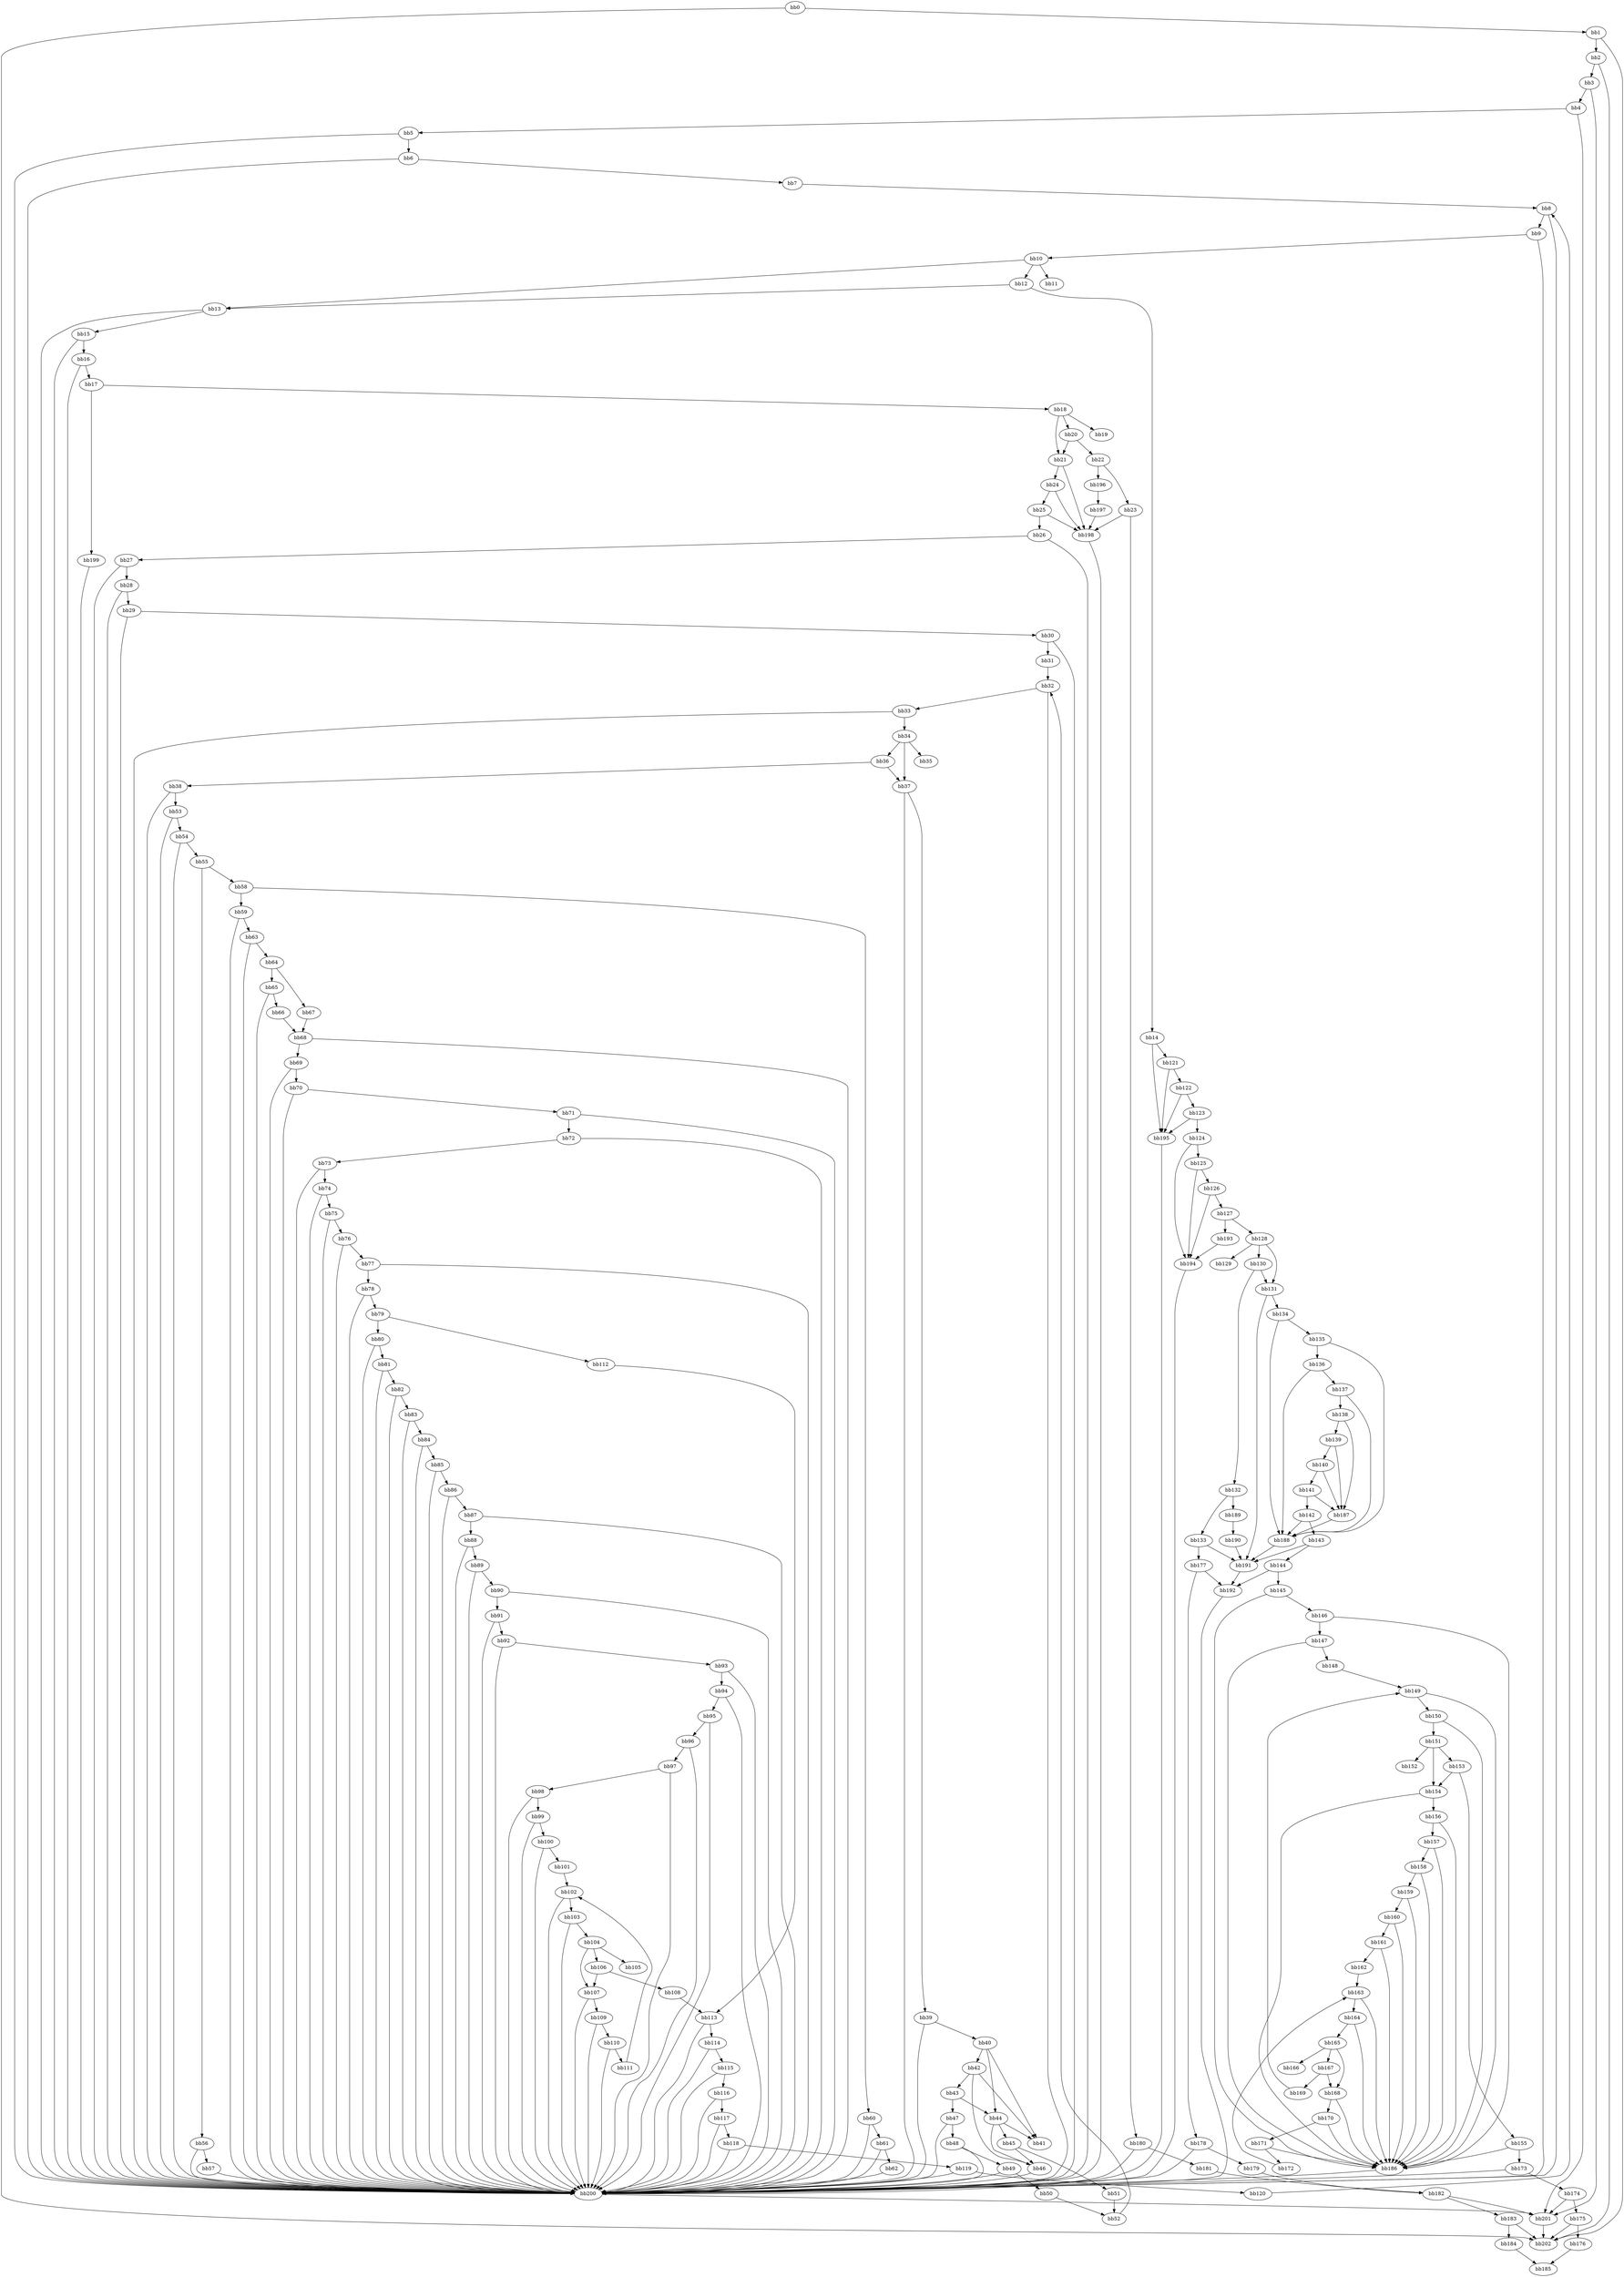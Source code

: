 digraph {
    0 [ label = "bb0\l" ]
    1 [ label = "bb1\l" ]
    2 [ label = "bb2\l" ]
    3 [ label = "bb3\l" ]
    4 [ label = "bb4\l" ]
    5 [ label = "bb5\l" ]
    6 [ label = "bb6\l" ]
    7 [ label = "bb7\l" ]
    8 [ label = "bb8\l" ]
    9 [ label = "bb9\l" ]
    10 [ label = "bb10\l" ]
    11 [ label = "bb11\l" ]
    12 [ label = "bb12\l" ]
    13 [ label = "bb13\l" ]
    14 [ label = "bb14\l" ]
    15 [ label = "bb15\l" ]
    16 [ label = "bb16\l" ]
    17 [ label = "bb17\l" ]
    18 [ label = "bb18\l" ]
    19 [ label = "bb19\l" ]
    20 [ label = "bb20\l" ]
    21 [ label = "bb21\l" ]
    22 [ label = "bb22\l" ]
    23 [ label = "bb23\l" ]
    24 [ label = "bb24\l" ]
    25 [ label = "bb25\l" ]
    26 [ label = "bb26\l" ]
    27 [ label = "bb27\l" ]
    28 [ label = "bb28\l" ]
    29 [ label = "bb29\l" ]
    30 [ label = "bb30\l" ]
    31 [ label = "bb31\l" ]
    32 [ label = "bb32\l" ]
    33 [ label = "bb33\l" ]
    34 [ label = "bb34\l" ]
    35 [ label = "bb35\l" ]
    36 [ label = "bb36\l" ]
    37 [ label = "bb37\l" ]
    38 [ label = "bb38\l" ]
    39 [ label = "bb39\l" ]
    40 [ label = "bb40\l" ]
    41 [ label = "bb41\l" ]
    42 [ label = "bb42\l" ]
    43 [ label = "bb43\l" ]
    44 [ label = "bb44\l" ]
    45 [ label = "bb45\l" ]
    46 [ label = "bb46\l" ]
    47 [ label = "bb47\l" ]
    48 [ label = "bb48\l" ]
    49 [ label = "bb49\l" ]
    50 [ label = "bb50\l" ]
    51 [ label = "bb51\l" ]
    52 [ label = "bb52\l" ]
    53 [ label = "bb53\l" ]
    54 [ label = "bb54\l" ]
    55 [ label = "bb55\l" ]
    56 [ label = "bb56\l" ]
    57 [ label = "bb57\l" ]
    58 [ label = "bb58\l" ]
    59 [ label = "bb59\l" ]
    60 [ label = "bb60\l" ]
    61 [ label = "bb61\l" ]
    62 [ label = "bb62\l" ]
    63 [ label = "bb63\l" ]
    64 [ label = "bb64\l" ]
    65 [ label = "bb65\l" ]
    66 [ label = "bb66\l" ]
    67 [ label = "bb67\l" ]
    68 [ label = "bb68\l" ]
    69 [ label = "bb69\l" ]
    70 [ label = "bb70\l" ]
    71 [ label = "bb71\l" ]
    72 [ label = "bb72\l" ]
    73 [ label = "bb73\l" ]
    74 [ label = "bb74\l" ]
    75 [ label = "bb75\l" ]
    76 [ label = "bb76\l" ]
    77 [ label = "bb77\l" ]
    78 [ label = "bb78\l" ]
    79 [ label = "bb79\l" ]
    80 [ label = "bb80\l" ]
    81 [ label = "bb81\l" ]
    82 [ label = "bb82\l" ]
    83 [ label = "bb83\l" ]
    84 [ label = "bb84\l" ]
    85 [ label = "bb85\l" ]
    86 [ label = "bb86\l" ]
    87 [ label = "bb87\l" ]
    88 [ label = "bb88\l" ]
    89 [ label = "bb89\l" ]
    90 [ label = "bb90\l" ]
    91 [ label = "bb91\l" ]
    92 [ label = "bb92\l" ]
    93 [ label = "bb93\l" ]
    94 [ label = "bb94\l" ]
    95 [ label = "bb95\l" ]
    96 [ label = "bb96\l" ]
    97 [ label = "bb97\l" ]
    98 [ label = "bb98\l" ]
    99 [ label = "bb99\l" ]
    100 [ label = "bb100\l" ]
    101 [ label = "bb101\l" ]
    102 [ label = "bb102\l" ]
    103 [ label = "bb103\l" ]
    104 [ label = "bb104\l" ]
    105 [ label = "bb105\l" ]
    106 [ label = "bb106\l" ]
    107 [ label = "bb107\l" ]
    108 [ label = "bb108\l" ]
    109 [ label = "bb109\l" ]
    110 [ label = "bb110\l" ]
    111 [ label = "bb111\l" ]
    112 [ label = "bb112\l" ]
    113 [ label = "bb113\l" ]
    114 [ label = "bb114\l" ]
    115 [ label = "bb115\l" ]
    116 [ label = "bb116\l" ]
    117 [ label = "bb117\l" ]
    118 [ label = "bb118\l" ]
    119 [ label = "bb119\l" ]
    120 [ label = "bb120\l" ]
    121 [ label = "bb121\l" ]
    122 [ label = "bb122\l" ]
    123 [ label = "bb123\l" ]
    124 [ label = "bb124\l" ]
    125 [ label = "bb125\l" ]
    126 [ label = "bb126\l" ]
    127 [ label = "bb127\l" ]
    128 [ label = "bb128\l" ]
    129 [ label = "bb129\l" ]
    130 [ label = "bb130\l" ]
    131 [ label = "bb131\l" ]
    132 [ label = "bb132\l" ]
    133 [ label = "bb133\l" ]
    134 [ label = "bb134\l" ]
    135 [ label = "bb135\l" ]
    136 [ label = "bb136\l" ]
    137 [ label = "bb137\l" ]
    138 [ label = "bb138\l" ]
    139 [ label = "bb139\l" ]
    140 [ label = "bb140\l" ]
    141 [ label = "bb141\l" ]
    142 [ label = "bb142\l" ]
    143 [ label = "bb143\l" ]
    144 [ label = "bb144\l" ]
    145 [ label = "bb145\l" ]
    146 [ label = "bb146\l" ]
    147 [ label = "bb147\l" ]
    148 [ label = "bb148\l" ]
    149 [ label = "bb149\l" ]
    150 [ label = "bb150\l" ]
    151 [ label = "bb151\l" ]
    152 [ label = "bb152\l" ]
    153 [ label = "bb153\l" ]
    154 [ label = "bb154\l" ]
    155 [ label = "bb155\l" ]
    156 [ label = "bb156\l" ]
    157 [ label = "bb157\l" ]
    158 [ label = "bb158\l" ]
    159 [ label = "bb159\l" ]
    160 [ label = "bb160\l" ]
    161 [ label = "bb161\l" ]
    162 [ label = "bb162\l" ]
    163 [ label = "bb163\l" ]
    164 [ label = "bb164\l" ]
    165 [ label = "bb165\l" ]
    166 [ label = "bb166\l" ]
    167 [ label = "bb167\l" ]
    168 [ label = "bb168\l" ]
    169 [ label = "bb169\l" ]
    170 [ label = "bb170\l" ]
    171 [ label = "bb171\l" ]
    172 [ label = "bb172\l" ]
    173 [ label = "bb173\l" ]
    174 [ label = "bb174\l" ]
    175 [ label = "bb175\l" ]
    176 [ label = "bb176\l" ]
    177 [ label = "bb177\l" ]
    178 [ label = "bb178\l" ]
    179 [ label = "bb179\l" ]
    180 [ label = "bb180\l" ]
    181 [ label = "bb181\l" ]
    182 [ label = "bb182\l" ]
    183 [ label = "bb183\l" ]
    184 [ label = "bb184\l" ]
    185 [ label = "bb185\l" ]
    186 [ label = "bb186\l" ]
    187 [ label = "bb187\l" ]
    188 [ label = "bb188\l" ]
    189 [ label = "bb189\l" ]
    190 [ label = "bb190\l" ]
    191 [ label = "bb191\l" ]
    192 [ label = "bb192\l" ]
    193 [ label = "bb193\l" ]
    194 [ label = "bb194\l" ]
    195 [ label = "bb195\l" ]
    196 [ label = "bb196\l" ]
    197 [ label = "bb197\l" ]
    198 [ label = "bb198\l" ]
    199 [ label = "bb199\l" ]
    200 [ label = "bb200\l" ]
    201 [ label = "bb201\l" ]
    202 [ label = "bb202\l" ]
    0 -> 1 [ ]
    0 -> 202 [ ]
    1 -> 2 [ ]
    1 -> 202 [ ]
    2 -> 3 [ ]
    2 -> 202 [ ]
    3 -> 4 [ ]
    3 -> 201 [ ]
    4 -> 5 [ ]
    4 -> 201 [ ]
    5 -> 6 [ ]
    5 -> 200 [ ]
    6 -> 7 [ ]
    6 -> 200 [ ]
    7 -> 8 [ ]
    8 -> 9 [ ]
    8 -> 200 [ ]
    9 -> 10 [ ]
    9 -> 200 [ ]
    10 -> 11 [ ]
    10 -> 12 [ ]
    10 -> 13 [ ]
    12 -> 13 [ ]
    12 -> 14 [ ]
    13 -> 15 [ ]
    13 -> 200 [ ]
    14 -> 121 [ ]
    14 -> 195 [ ]
    15 -> 16 [ ]
    15 -> 200 [ ]
    16 -> 17 [ ]
    16 -> 200 [ ]
    17 -> 18 [ ]
    17 -> 199 [ ]
    18 -> 19 [ ]
    18 -> 20 [ ]
    18 -> 21 [ ]
    20 -> 21 [ ]
    20 -> 22 [ ]
    21 -> 24 [ ]
    21 -> 198 [ ]
    22 -> 23 [ ]
    22 -> 196 [ ]
    23 -> 180 [ ]
    23 -> 198 [ ]
    24 -> 25 [ ]
    24 -> 198 [ ]
    25 -> 26 [ ]
    25 -> 198 [ ]
    26 -> 27 [ ]
    26 -> 200 [ ]
    27 -> 28 [ ]
    27 -> 200 [ ]
    28 -> 29 [ ]
    28 -> 200 [ ]
    29 -> 30 [ ]
    29 -> 200 [ ]
    30 -> 31 [ ]
    30 -> 200 [ ]
    31 -> 32 [ ]
    32 -> 33 [ ]
    32 -> 200 [ ]
    33 -> 34 [ ]
    33 -> 200 [ ]
    34 -> 35 [ ]
    34 -> 36 [ ]
    34 -> 37 [ ]
    36 -> 37 [ ]
    36 -> 38 [ ]
    37 -> 39 [ ]
    37 -> 200 [ ]
    38 -> 53 [ ]
    38 -> 200 [ ]
    39 -> 40 [ ]
    39 -> 200 [ ]
    40 -> 41 [ ]
    40 -> 42 [ ]
    40 -> 44 [ ]
    42 -> 41 [ ]
    42 -> 43 [ ]
    42 -> 46 [ ]
    43 -> 44 [ ]
    43 -> 47 [ ]
    44 -> 41 [ ]
    44 -> 45 [ ]
    44 -> 46 [ ]
    45 -> 46 [ ]
    45 -> 51 [ ]
    46 -> 200 [ ]
    47 -> 48 [ ]
    47 -> 200 [ ]
    48 -> 49 [ ]
    48 -> 200 [ ]
    49 -> 50 [ ]
    49 -> 200 [ ]
    50 -> 52 [ ]
    51 -> 52 [ ]
    52 -> 32 [ ]
    53 -> 54 [ ]
    53 -> 200 [ ]
    54 -> 55 [ ]
    54 -> 200 [ ]
    55 -> 56 [ ]
    55 -> 58 [ ]
    56 -> 57 [ ]
    56 -> 200 [ ]
    57 -> 200 [ ]
    58 -> 59 [ ]
    58 -> 60 [ ]
    59 -> 63 [ ]
    59 -> 200 [ ]
    60 -> 61 [ ]
    60 -> 200 [ ]
    61 -> 62 [ ]
    61 -> 200 [ ]
    62 -> 200 [ ]
    63 -> 64 [ ]
    63 -> 200 [ ]
    64 -> 65 [ ]
    64 -> 67 [ ]
    65 -> 66 [ ]
    65 -> 200 [ ]
    66 -> 68 [ ]
    67 -> 68 [ ]
    68 -> 69 [ ]
    68 -> 200 [ ]
    69 -> 70 [ ]
    69 -> 200 [ ]
    70 -> 71 [ ]
    70 -> 200 [ ]
    71 -> 72 [ ]
    71 -> 200 [ ]
    72 -> 73 [ ]
    72 -> 200 [ ]
    73 -> 74 [ ]
    73 -> 200 [ ]
    74 -> 75 [ ]
    74 -> 200 [ ]
    75 -> 76 [ ]
    75 -> 200 [ ]
    76 -> 77 [ ]
    76 -> 200 [ ]
    77 -> 78 [ ]
    77 -> 200 [ ]
    78 -> 79 [ ]
    78 -> 200 [ ]
    79 -> 80 [ ]
    79 -> 112 [ ]
    80 -> 81 [ ]
    80 -> 200 [ ]
    81 -> 82 [ ]
    81 -> 200 [ ]
    82 -> 83 [ ]
    82 -> 200 [ ]
    83 -> 84 [ ]
    83 -> 200 [ ]
    84 -> 85 [ ]
    84 -> 200 [ ]
    85 -> 86 [ ]
    85 -> 200 [ ]
    86 -> 87 [ ]
    86 -> 200 [ ]
    87 -> 88 [ ]
    87 -> 200 [ ]
    88 -> 89 [ ]
    88 -> 200 [ ]
    89 -> 90 [ ]
    89 -> 200 [ ]
    90 -> 91 [ ]
    90 -> 200 [ ]
    91 -> 92 [ ]
    91 -> 200 [ ]
    92 -> 93 [ ]
    92 -> 200 [ ]
    93 -> 94 [ ]
    93 -> 200 [ ]
    94 -> 95 [ ]
    94 -> 200 [ ]
    95 -> 96 [ ]
    95 -> 200 [ ]
    96 -> 97 [ ]
    96 -> 200 [ ]
    97 -> 98 [ ]
    97 -> 200 [ ]
    98 -> 99 [ ]
    98 -> 200 [ ]
    99 -> 100 [ ]
    99 -> 200 [ ]
    100 -> 101 [ ]
    100 -> 200 [ ]
    101 -> 102 [ ]
    102 -> 103 [ ]
    102 -> 200 [ ]
    103 -> 104 [ ]
    103 -> 200 [ ]
    104 -> 105 [ ]
    104 -> 106 [ ]
    104 -> 107 [ ]
    106 -> 107 [ ]
    106 -> 108 [ ]
    107 -> 109 [ ]
    107 -> 200 [ ]
    108 -> 113 [ ]
    109 -> 110 [ ]
    109 -> 200 [ ]
    110 -> 111 [ ]
    110 -> 200 [ ]
    111 -> 102 [ ]
    112 -> 113 [ ]
    113 -> 114 [ ]
    113 -> 200 [ ]
    114 -> 115 [ ]
    114 -> 200 [ ]
    115 -> 116 [ ]
    115 -> 200 [ ]
    116 -> 117 [ ]
    116 -> 200 [ ]
    117 -> 118 [ ]
    117 -> 200 [ ]
    118 -> 119 [ ]
    118 -> 200 [ ]
    119 -> 120 [ ]
    119 -> 200 [ ]
    120 -> 8 [ ]
    121 -> 122 [ ]
    121 -> 195 [ ]
    122 -> 123 [ ]
    122 -> 195 [ ]
    123 -> 124 [ ]
    123 -> 195 [ ]
    124 -> 125 [ ]
    124 -> 194 [ ]
    125 -> 126 [ ]
    125 -> 194 [ ]
    126 -> 127 [ ]
    126 -> 194 [ ]
    127 -> 128 [ ]
    127 -> 193 [ ]
    128 -> 129 [ ]
    128 -> 130 [ ]
    128 -> 131 [ ]
    130 -> 131 [ ]
    130 -> 132 [ ]
    131 -> 134 [ ]
    131 -> 191 [ ]
    132 -> 133 [ ]
    132 -> 189 [ ]
    133 -> 177 [ ]
    133 -> 191 [ ]
    134 -> 135 [ ]
    134 -> 188 [ ]
    135 -> 136 [ ]
    135 -> 188 [ ]
    136 -> 137 [ ]
    136 -> 188 [ ]
    137 -> 138 [ ]
    137 -> 188 [ ]
    138 -> 139 [ ]
    138 -> 187 [ ]
    139 -> 140 [ ]
    139 -> 187 [ ]
    140 -> 141 [ ]
    140 -> 187 [ ]
    141 -> 142 [ ]
    141 -> 187 [ ]
    142 -> 143 [ ]
    142 -> 188 [ ]
    143 -> 144 [ ]
    143 -> 191 [ ]
    144 -> 145 [ ]
    144 -> 192 [ ]
    145 -> 146 [ ]
    145 -> 186 [ ]
    146 -> 147 [ ]
    146 -> 186 [ ]
    147 -> 148 [ ]
    147 -> 186 [ ]
    148 -> 149 [ ]
    149 -> 150 [ ]
    149 -> 186 [ ]
    150 -> 151 [ ]
    150 -> 186 [ ]
    151 -> 152 [ ]
    151 -> 153 [ ]
    151 -> 154 [ ]
    153 -> 154 [ ]
    153 -> 155 [ ]
    154 -> 156 [ ]
    154 -> 186 [ ]
    155 -> 173 [ ]
    155 -> 186 [ ]
    156 -> 157 [ ]
    156 -> 186 [ ]
    157 -> 158 [ ]
    157 -> 186 [ ]
    158 -> 159 [ ]
    158 -> 186 [ ]
    159 -> 160 [ ]
    159 -> 186 [ ]
    160 -> 161 [ ]
    160 -> 186 [ ]
    161 -> 162 [ ]
    161 -> 186 [ ]
    162 -> 163 [ ]
    163 -> 164 [ ]
    163 -> 186 [ ]
    164 -> 165 [ ]
    164 -> 186 [ ]
    165 -> 166 [ ]
    165 -> 167 [ ]
    165 -> 168 [ ]
    167 -> 168 [ ]
    167 -> 169 [ ]
    168 -> 170 [ ]
    168 -> 186 [ ]
    169 -> 149 [ ]
    170 -> 171 [ ]
    170 -> 186 [ ]
    171 -> 172 [ ]
    171 -> 186 [ ]
    172 -> 163 [ ]
    173 -> 174 [ ]
    173 -> 200 [ ]
    174 -> 175 [ ]
    174 -> 201 [ ]
    175 -> 176 [ ]
    175 -> 202 [ ]
    176 -> 185 [ ]
    177 -> 178 [ ]
    177 -> 192 [ ]
    178 -> 179 [ ]
    178 -> 200 [ ]
    179 -> 182 [ ]
    180 -> 181 [ ]
    180 -> 200 [ ]
    181 -> 182 [ ]
    182 -> 183 [ ]
    182 -> 201 [ ]
    183 -> 184 [ ]
    183 -> 202 [ ]
    184 -> 185 [ ]
    186 -> 200 [ ]
    187 -> 188 [ ]
    188 -> 191 [ ]
    189 -> 190 [ ]
    190 -> 191 [ ]
    191 -> 192 [ ]
    192 -> 200 [ ]
    193 -> 194 [ ]
    194 -> 200 [ ]
    195 -> 200 [ ]
    196 -> 197 [ ]
    197 -> 198 [ ]
    198 -> 200 [ ]
    199 -> 200 [ ]
    200 -> 201 [ ]
    201 -> 202 [ ]
}

